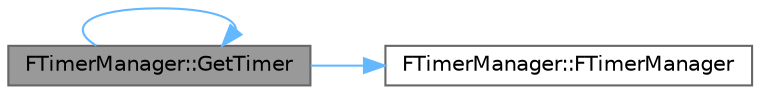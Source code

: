 digraph "FTimerManager::GetTimer"
{
 // INTERACTIVE_SVG=YES
 // LATEX_PDF_SIZE
  bgcolor="transparent";
  edge [fontname=Helvetica,fontsize=10,labelfontname=Helvetica,labelfontsize=10];
  node [fontname=Helvetica,fontsize=10,shape=box,height=0.2,width=0.4];
  rankdir="LR";
  Node1 [id="Node000001",label="FTimerManager::GetTimer",height=0.2,width=0.4,color="gray40", fillcolor="grey60", style="filled", fontcolor="black",tooltip="Will get a timer in the active, paused, or pending list."];
  Node1 -> Node2 [id="edge1_Node000001_Node000002",color="steelblue1",style="solid",tooltip=" "];
  Node2 [id="Node000002",label="FTimerManager::FTimerManager",height=0.2,width=0.4,color="grey40", fillcolor="white", style="filled",URL="$d7/dea/classFTimerManager.html#a74e4dd436a87f99bc42a2d1c499c2156",tooltip=" "];
  Node1 -> Node1 [id="edge2_Node000001_Node000001",color="steelblue1",style="solid",tooltip=" "];
}
